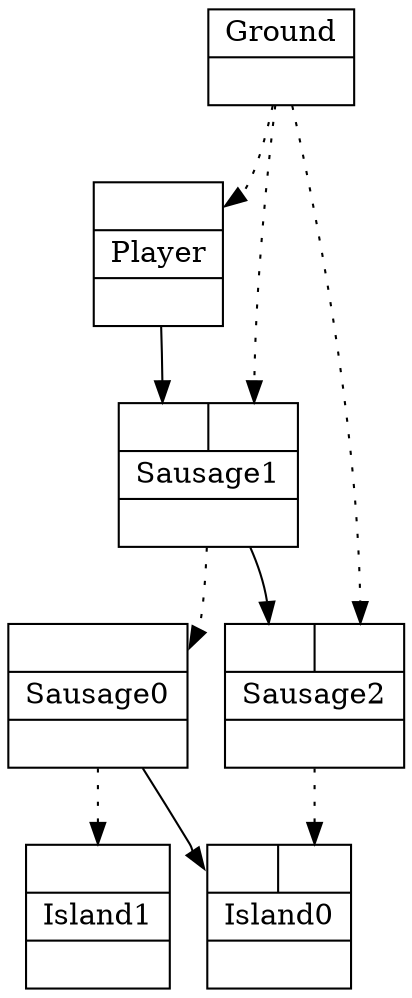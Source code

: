 digraph G {
node [shape=record];
Player[ label ="{{<GroundP>}|{Player}|<PlayerOUT>}"];
Ground[ label ="{{Ground}|<GroundOUT>}"];
Sausage1[ label ="{{<Player>|<GroundP>}|{Sausage1}|<Sausage1OUT>}"];
Sausage0[ label ="{{<Sausage1P>}|{Sausage0}|<Sausage0OUT>}"];
Sausage2[ label ="{{<Sausage1>|<GroundP>}|{Sausage2}|<Sausage2OUT>}"];
Island1[ label ="{{<Sausage0P>}|{Island1}|<Island1OUT>}"];
Island0[ label ="{{<Sausage0>|<Sausage2P>}|{Island0}|<Island0OUT>}"];
	"Ground" -> "Player":GroundP [style=dotted];
	"Player" -> "Sausage1":Player;
	"Ground" -> "Sausage1":GroundP [style=dotted];
	"Sausage1" -> "Sausage0":Sausage1P [style=dotted];
	"Sausage1" -> "Sausage2":Sausage1;
	"Sausage0" -> "Island1":Sausage0P [style=dotted];
	"Sausage0" -> "Island0":Sausage0;
	"Ground" -> "Sausage2":GroundP [style=dotted];
	"Sausage2" -> "Island0":Sausage2P [style=dotted];
}